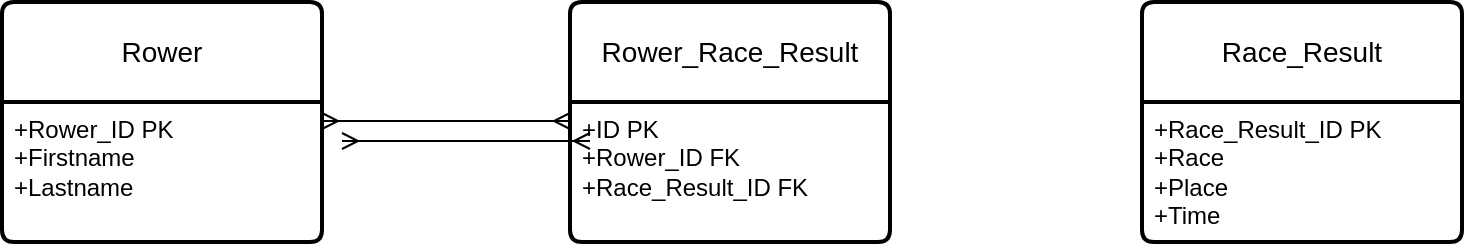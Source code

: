 <mxfile version="24.5.2" type="device">
  <diagram name="Page-1" id="NX3NV9FD5uDG556vq9oZ">
    <mxGraphModel dx="954" dy="615" grid="1" gridSize="10" guides="1" tooltips="1" connect="1" arrows="1" fold="1" page="1" pageScale="1" pageWidth="827" pageHeight="1169" math="0" shadow="0">
      <root>
        <mxCell id="0" />
        <mxCell id="1" parent="0" />
        <mxCell id="S0WmmKe1jfwC7G5xSG8L-48" value="Rower" style="swimlane;childLayout=stackLayout;horizontal=1;startSize=50;horizontalStack=0;rounded=1;fontSize=14;fontStyle=0;strokeWidth=2;resizeParent=0;resizeLast=1;shadow=0;dashed=0;align=center;arcSize=4;whiteSpace=wrap;html=1;" vertex="1" parent="1">
          <mxGeometry x="50" y="130" width="160" height="120" as="geometry" />
        </mxCell>
        <mxCell id="S0WmmKe1jfwC7G5xSG8L-49" value="+Rower_ID PK&lt;br&gt;+Firstname&lt;br&gt;+Lastname" style="align=left;strokeColor=none;fillColor=none;spacingLeft=4;fontSize=12;verticalAlign=top;resizable=0;rotatable=0;part=1;html=1;" vertex="1" parent="S0WmmKe1jfwC7G5xSG8L-48">
          <mxGeometry y="50" width="160" height="70" as="geometry" />
        </mxCell>
        <mxCell id="S0WmmKe1jfwC7G5xSG8L-51" value="Rower_Race_Result" style="swimlane;childLayout=stackLayout;horizontal=1;startSize=50;horizontalStack=0;rounded=1;fontSize=14;fontStyle=0;strokeWidth=2;resizeParent=0;resizeLast=1;shadow=0;dashed=0;align=center;arcSize=4;whiteSpace=wrap;html=1;" vertex="1" parent="1">
          <mxGeometry x="334" y="130" width="160" height="120" as="geometry" />
        </mxCell>
        <mxCell id="S0WmmKe1jfwC7G5xSG8L-52" value="+ID PK&lt;br&gt;+Rower_ID FK&lt;br&gt;+Race_Result_ID FK" style="align=left;strokeColor=none;fillColor=none;spacingLeft=4;fontSize=12;verticalAlign=top;resizable=0;rotatable=0;part=1;html=1;" vertex="1" parent="S0WmmKe1jfwC7G5xSG8L-51">
          <mxGeometry y="50" width="160" height="70" as="geometry" />
        </mxCell>
        <mxCell id="S0WmmKe1jfwC7G5xSG8L-53" value="Race_Result" style="swimlane;childLayout=stackLayout;horizontal=1;startSize=50;horizontalStack=0;rounded=1;fontSize=14;fontStyle=0;strokeWidth=2;resizeParent=0;resizeLast=1;shadow=0;dashed=0;align=center;arcSize=4;whiteSpace=wrap;html=1;" vertex="1" parent="1">
          <mxGeometry x="620" y="130" width="160" height="120" as="geometry" />
        </mxCell>
        <mxCell id="S0WmmKe1jfwC7G5xSG8L-54" value="+Race_Result_ID PK&lt;br&gt;+Race&lt;br&gt;+Place&lt;div&gt;+Time&lt;/div&gt;" style="align=left;strokeColor=none;fillColor=none;spacingLeft=4;fontSize=12;verticalAlign=top;resizable=0;rotatable=0;part=1;html=1;" vertex="1" parent="S0WmmKe1jfwC7G5xSG8L-53">
          <mxGeometry y="50" width="160" height="70" as="geometry" />
        </mxCell>
        <mxCell id="S0WmmKe1jfwC7G5xSG8L-56" value="" style="edgeStyle=entityRelationEdgeStyle;fontSize=12;html=1;endArrow=ERmany;startArrow=ERmany;rounded=0;entryX=0;entryY=0.25;entryDx=0;entryDy=0;exitX=1;exitY=0.25;exitDx=0;exitDy=0;" edge="1" parent="1">
          <mxGeometry width="100" height="100" relative="1" as="geometry">
            <mxPoint x="210" y="189.5" as="sourcePoint" />
            <mxPoint x="334" y="189.5" as="targetPoint" />
          </mxGeometry>
        </mxCell>
        <mxCell id="S0WmmKe1jfwC7G5xSG8L-57" value="" style="edgeStyle=entityRelationEdgeStyle;fontSize=12;html=1;endArrow=ERmany;startArrow=ERmany;rounded=0;entryX=0;entryY=0.25;entryDx=0;entryDy=0;exitX=1;exitY=0.25;exitDx=0;exitDy=0;" edge="1" parent="1">
          <mxGeometry width="100" height="100" relative="1" as="geometry">
            <mxPoint x="220" y="199.5" as="sourcePoint" />
            <mxPoint x="344" y="199.5" as="targetPoint" />
          </mxGeometry>
        </mxCell>
      </root>
    </mxGraphModel>
  </diagram>
</mxfile>
